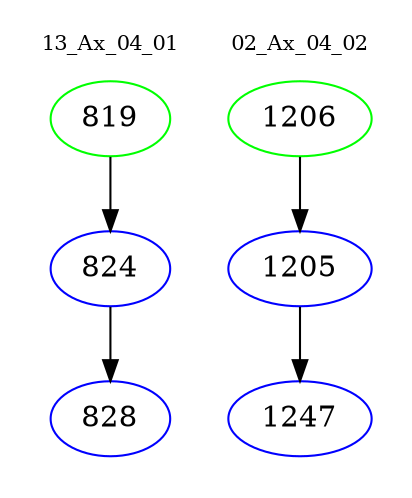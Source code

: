 digraph{
subgraph cluster_0 {
color = white
label = "13_Ax_04_01";
fontsize=10;
T0_819 [label="819", color="green"]
T0_819 -> T0_824 [color="black"]
T0_824 [label="824", color="blue"]
T0_824 -> T0_828 [color="black"]
T0_828 [label="828", color="blue"]
}
subgraph cluster_1 {
color = white
label = "02_Ax_04_02";
fontsize=10;
T1_1206 [label="1206", color="green"]
T1_1206 -> T1_1205 [color="black"]
T1_1205 [label="1205", color="blue"]
T1_1205 -> T1_1247 [color="black"]
T1_1247 [label="1247", color="blue"]
}
}
